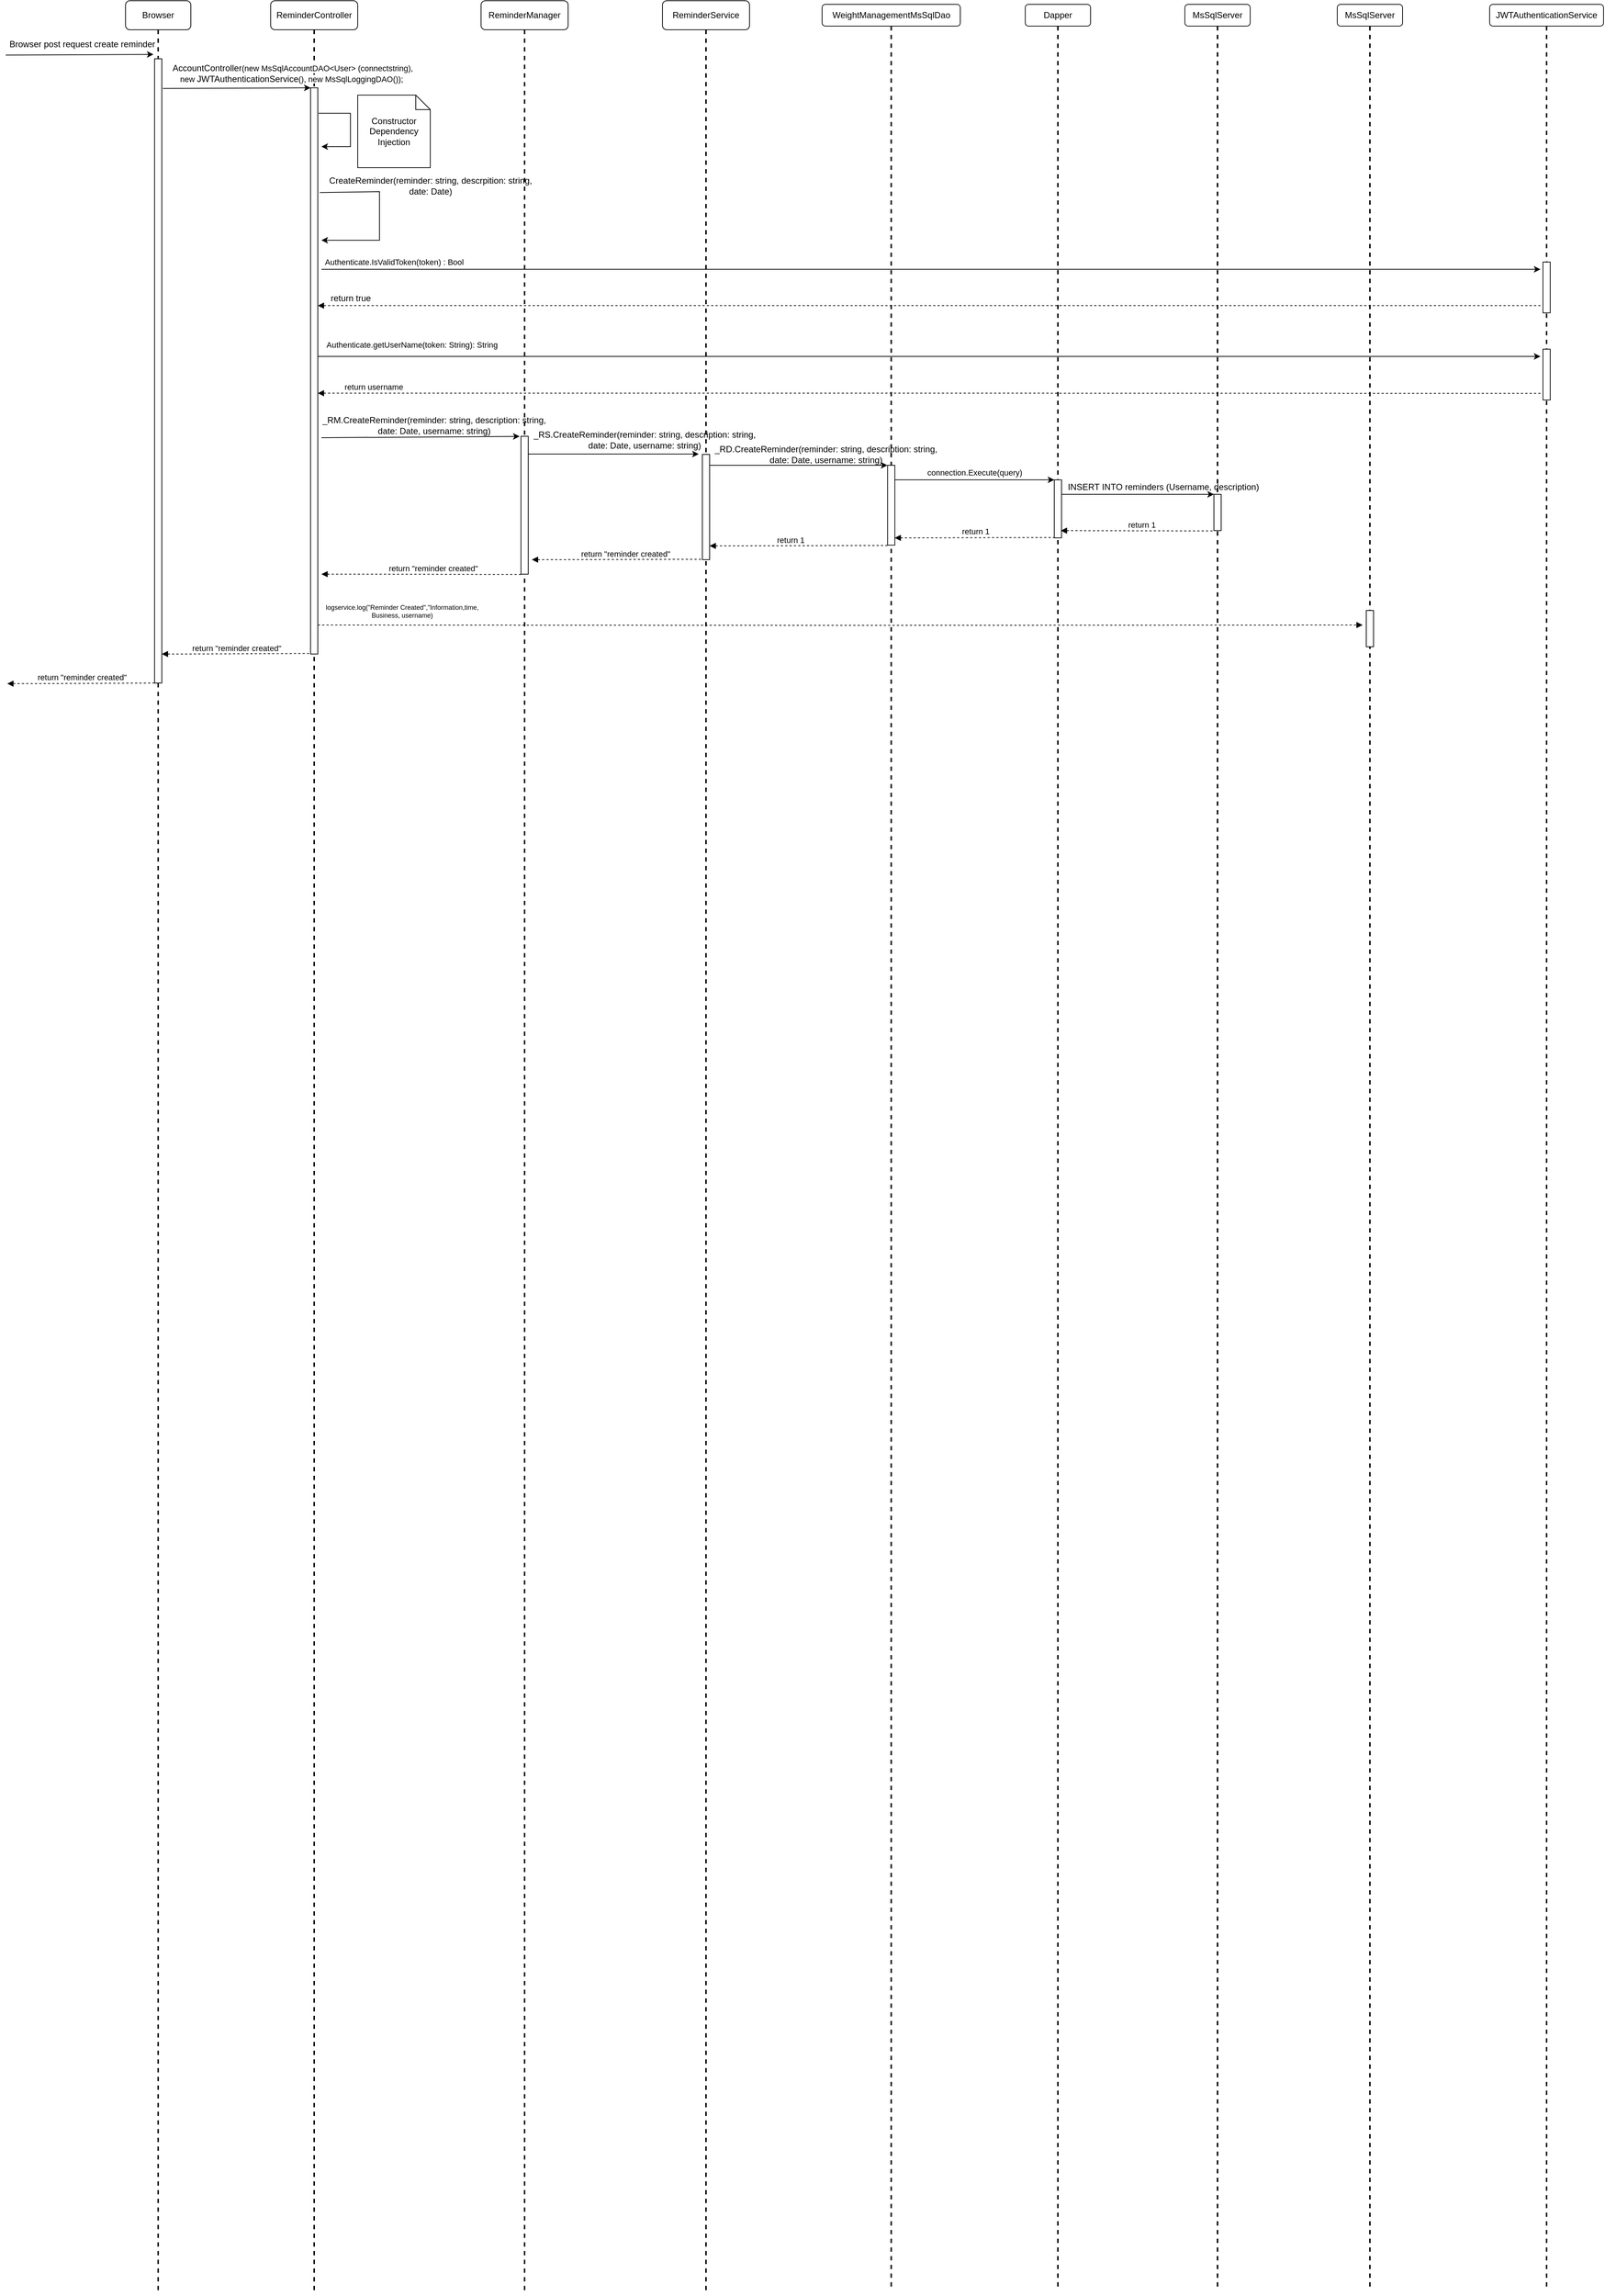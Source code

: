 <?xml version="1.0" encoding="UTF-8"?>
<mxfile version="17.1.0" type="google"><diagram id="RDwwvTGCF3wUJh4VpjZ5" name="Page-1"><mxGraphModel dx="2447" dy="891" grid="1" gridSize="10" guides="1" tooltips="1" connect="1" arrows="1" fold="1" page="1" pageScale="1" pageWidth="850" pageHeight="1100" math="0" shadow="0"><root><mxCell id="0"/><mxCell id="1" parent="0"/><mxCell id="jT9DzeOsweoscZ4oZAF4-42" value="" style="line;strokeWidth=2;direction=south;html=1;dashed=1;" parent="1" vertex="1"><mxGeometry x="900" y="145" width="10" height="3120" as="geometry"/></mxCell><mxCell id="yj6ZxE1zSrJkq0kj9B9Q-1" value="Browser" style="rounded=1;whiteSpace=wrap;html=1;" parent="1" vertex="1"><mxGeometry x="-600" y="110" width="90" height="40" as="geometry"/></mxCell><mxCell id="yj6ZxE1zSrJkq0kj9B9Q-9" value="" style="endArrow=classic;html=1;rounded=0;entryX=0;entryY=1;entryDx=0;entryDy=0;exitX=0.022;exitY=1.245;exitDx=0;exitDy=0;exitPerimeter=0;" parent="1" source="yj6ZxE1zSrJkq0kj9B9Q-12" edge="1"><mxGeometry width="50" height="50" relative="1" as="geometry"><mxPoint x="-680" y="184" as="sourcePoint"/><mxPoint x="-561.485" y="183.985" as="targetPoint"/></mxGeometry></mxCell><mxCell id="yj6ZxE1zSrJkq0kj9B9Q-12" value="Browser post request create reminder" style="text;html=1;align=center;verticalAlign=middle;resizable=0;points=[];autosize=1;strokeColor=none;fillColor=none;" parent="1" vertex="1"><mxGeometry x="-770" y="160" width="220" height="20" as="geometry"/></mxCell><mxCell id="yj6ZxE1zSrJkq0kj9B9Q-13" value="ReminderController" style="rounded=1;whiteSpace=wrap;html=1;" parent="1" vertex="1"><mxGeometry x="-400" y="110" width="120" height="40" as="geometry"/></mxCell><mxCell id="yj6ZxE1zSrJkq0kj9B9Q-14" value="" style="line;strokeWidth=2;direction=south;html=1;dashed=1;" parent="1" vertex="1"><mxGeometry x="-345" y="150" width="10" height="3120" as="geometry"/></mxCell><mxCell id="yj6ZxE1zSrJkq0kj9B9Q-15" value="" style="line;strokeWidth=2;direction=south;html=1;dashed=1;" parent="1" vertex="1"><mxGeometry x="-560" y="150" width="10" height="3120" as="geometry"/></mxCell><mxCell id="yj6ZxE1zSrJkq0kj9B9Q-16" value="" style="html=1;points=[];perimeter=orthogonalPerimeter;" parent="1" vertex="1"><mxGeometry x="-560" y="190" width="10" height="860" as="geometry"/></mxCell><mxCell id="yj6ZxE1zSrJkq0kj9B9Q-17" value="" style="html=1;points=[];perimeter=orthogonalPerimeter;" parent="1" vertex="1"><mxGeometry x="-345" y="230" width="10" height="780" as="geometry"/></mxCell><mxCell id="yj6ZxE1zSrJkq0kj9B9Q-18" value="" style="endArrow=classic;html=1;rounded=0;entryX=0;entryY=1;entryDx=0;entryDy=0;exitX=0.022;exitY=1.245;exitDx=0;exitDy=0;exitPerimeter=0;" parent="1" edge="1"><mxGeometry width="50" height="50" relative="1" as="geometry"><mxPoint x="-548.67" y="230.91" as="sourcePoint"/><mxPoint x="-344.995" y="229.995" as="targetPoint"/></mxGeometry></mxCell><mxCell id="yj6ZxE1zSrJkq0kj9B9Q-19" value="AccountController&lt;span style=&quot;background-color: rgb(255 , 255 , 255) ; font-size: 11px ; text-align: left&quot;&gt;(new MsSqlAccountDAO&amp;lt;User&amp;gt;&amp;nbsp;&lt;/span&gt;&lt;span style=&quot;background-color: rgb(255 , 255 , 255) ; font-size: 11px ; text-align: left&quot;&gt;(connectstring), &lt;br&gt;new&amp;nbsp;&lt;/span&gt;JWTAuthenticationService&lt;span style=&quot;background-color: rgb(255 , 255 , 255) ; font-size: 11px ; text-align: left&quot;&gt;(),&amp;nbsp;new MsSqlLoggingDAO());&amp;nbsp;&lt;/span&gt;&lt;span style=&quot;background-color: rgb(255 , 255 , 255) ; font-size: 11px ; text-align: left&quot;&gt;&lt;br&gt;&lt;/span&gt;" style="text;html=1;align=center;verticalAlign=middle;resizable=0;points=[];autosize=1;strokeColor=none;fillColor=none;" parent="1" vertex="1"><mxGeometry x="-545" y="195" width="350" height="30" as="geometry"/></mxCell><mxCell id="jT9DzeOsweoscZ4oZAF4-1" value="" style="endArrow=classic;html=1;rounded=0;" parent="1" edge="1"><mxGeometry width="50" height="50" relative="1" as="geometry"><mxPoint x="-334" y="265" as="sourcePoint"/><mxPoint x="-330" y="311" as="targetPoint"/><Array as="points"><mxPoint x="-290" y="265"/><mxPoint x="-290" y="311"/></Array></mxGeometry></mxCell><mxCell id="jT9DzeOsweoscZ4oZAF4-2" value="Constructor Dependency Injection" style="shape=note;size=20;whiteSpace=wrap;html=1;" parent="1" vertex="1"><mxGeometry x="-280" y="240" width="100" height="100" as="geometry"/></mxCell><mxCell id="jT9DzeOsweoscZ4oZAF4-3" value="" style="endArrow=classic;html=1;rounded=0;exitX=1.283;exitY=0.185;exitDx=0;exitDy=0;exitPerimeter=0;" parent="1" source="yj6ZxE1zSrJkq0kj9B9Q-17" edge="1"><mxGeometry width="50" height="50" relative="1" as="geometry"><mxPoint x="-335" y="410" as="sourcePoint"/><mxPoint x="-330" y="440" as="targetPoint"/><Array as="points"><mxPoint x="-250" y="373"/><mxPoint x="-250" y="440"/></Array></mxGeometry></mxCell><mxCell id="jT9DzeOsweoscZ4oZAF4-4" value="CreateReminder(reminder: string, descrpition: string,&lt;br&gt;date: Date)" style="text;html=1;align=center;verticalAlign=middle;resizable=0;points=[];autosize=1;strokeColor=none;fillColor=none;" parent="1" vertex="1"><mxGeometry x="-325" y="350" width="290" height="30" as="geometry"/></mxCell><mxCell id="jT9DzeOsweoscZ4oZAF4-5" value="&lt;span style=&quot;text-align: left&quot;&gt;JWTAuthenticationService&lt;/span&gt;" style="rounded=1;whiteSpace=wrap;html=1;" parent="1" vertex="1"><mxGeometry x="1280" y="115" width="157" height="30" as="geometry"/></mxCell><mxCell id="jT9DzeOsweoscZ4oZAF4-7" value="" style="line;strokeWidth=2;direction=south;html=1;dashed=1;" parent="1" vertex="1"><mxGeometry x="1353.5" y="145" width="10" height="3120" as="geometry"/></mxCell><mxCell id="jT9DzeOsweoscZ4oZAF4-8" value="" style="html=1;points=[];perimeter=orthogonalPerimeter;" parent="1" vertex="1"><mxGeometry x="1353.5" y="470" width="10" height="70" as="geometry"/></mxCell><mxCell id="jT9DzeOsweoscZ4oZAF4-9" value="" style="endArrow=classic;html=1;rounded=0;" parent="1" edge="1"><mxGeometry width="50" height="50" relative="1" as="geometry"><mxPoint x="-330" y="480" as="sourcePoint"/><mxPoint x="1350" y="480" as="targetPoint"/></mxGeometry></mxCell><mxCell id="jT9DzeOsweoscZ4oZAF4-11" value="" style="endArrow=none;endFill=0;html=1;edgeStyle=orthogonalEdgeStyle;align=left;verticalAlign=top;rounded=0;startArrow=block;startFill=1;dashed=1;" parent="1" edge="1"><mxGeometry x="-1" relative="1" as="geometry"><mxPoint x="-335" y="530.04" as="sourcePoint"/><mxPoint x="1350" y="530" as="targetPoint"/><Array as="points"><mxPoint x="-196" y="530.04"/></Array></mxGeometry></mxCell><mxCell id="jT9DzeOsweoscZ4oZAF4-12" value="Authenticate.IsValidToken(token) : Bool" style="edgeLabel;resizable=0;html=1;align=center;verticalAlign=middle;" parent="1" connectable="0" vertex="1"><mxGeometry x="-230.0" y="470.0" as="geometry"/></mxCell><mxCell id="jT9DzeOsweoscZ4oZAF4-13" value="return true" style="text;html=1;align=center;verticalAlign=middle;resizable=0;points=[];autosize=1;strokeColor=none;fillColor=none;" parent="1" vertex="1"><mxGeometry x="-325" y="510" width="70" height="20" as="geometry"/></mxCell><mxCell id="jT9DzeOsweoscZ4oZAF4-15" value="" style="endArrow=none;endFill=0;html=1;edgeStyle=orthogonalEdgeStyle;align=left;verticalAlign=top;rounded=0;startArrow=block;startFill=1;dashed=1;entryX=-0.041;entryY=0.87;entryDx=0;entryDy=0;entryPerimeter=0;" parent="1" target="jT9DzeOsweoscZ4oZAF4-17" edge="1"><mxGeometry x="-1" relative="1" as="geometry"><mxPoint x="-335" y="650.64" as="sourcePoint"/><mxPoint x="968.62" y="650.0" as="targetPoint"/><Array as="points"><mxPoint x="394" y="651"/><mxPoint x="1123" y="650"/></Array></mxGeometry></mxCell><mxCell id="jT9DzeOsweoscZ4oZAF4-16" value="return username" style="edgeLabel;resizable=0;html=1;align=left;verticalAlign=bottom;" parent="jT9DzeOsweoscZ4oZAF4-15" connectable="0" vertex="1"><mxGeometry x="-1" relative="1" as="geometry"><mxPoint x="35" as="offset"/></mxGeometry></mxCell><mxCell id="jT9DzeOsweoscZ4oZAF4-17" value="" style="html=1;points=[];perimeter=orthogonalPerimeter;" parent="1" vertex="1"><mxGeometry x="1353.5" y="590" width="10" height="70" as="geometry"/></mxCell><mxCell id="jT9DzeOsweoscZ4oZAF4-18" value="" style="endArrow=classic;html=1;rounded=0;" parent="1" edge="1"><mxGeometry width="50" height="50" relative="1" as="geometry"><mxPoint x="-335" y="600" as="sourcePoint"/><mxPoint x="1350" y="600" as="targetPoint"/></mxGeometry></mxCell><mxCell id="jT9DzeOsweoscZ4oZAF4-19" value="&lt;span style=&quot;color: rgb(0, 0, 0); font-family: helvetica; font-size: 11px; font-style: normal; font-weight: 400; letter-spacing: normal; text-align: left; text-indent: 0px; text-transform: none; word-spacing: 0px; background-color: rgb(255, 255, 255); display: inline; float: none;&quot;&gt;Authenticate.getUserName(token: String): String&lt;/span&gt;" style="text;whiteSpace=wrap;html=1;" parent="1" vertex="1"><mxGeometry x="-325" y="570" width="260" height="30" as="geometry"/></mxCell><mxCell id="jT9DzeOsweoscZ4oZAF4-20" value="ReminderManager" style="rounded=1;whiteSpace=wrap;html=1;" parent="1" vertex="1"><mxGeometry x="-110" y="110" width="120" height="40" as="geometry"/></mxCell><mxCell id="jT9DzeOsweoscZ4oZAF4-21" value="" style="line;strokeWidth=2;direction=south;html=1;dashed=1;" parent="1" vertex="1"><mxGeometry x="-55" y="150" width="10" height="3120" as="geometry"/></mxCell><mxCell id="jT9DzeOsweoscZ4oZAF4-22" value="" style="html=1;points=[];perimeter=orthogonalPerimeter;" parent="1" vertex="1"><mxGeometry x="-55" y="710" width="10" height="190" as="geometry"/></mxCell><mxCell id="jT9DzeOsweoscZ4oZAF4-23" value="" style="endArrow=classic;html=1;rounded=0;entryX=-0.191;entryY=0.001;entryDx=0;entryDy=0;entryPerimeter=0;" parent="1" target="jT9DzeOsweoscZ4oZAF4-22" edge="1"><mxGeometry width="50" height="50" relative="1" as="geometry"><mxPoint x="-330" y="712" as="sourcePoint"/><mxPoint x="-240" y="700" as="targetPoint"/></mxGeometry></mxCell><mxCell id="jT9DzeOsweoscZ4oZAF4-24" value="_RM.CreateReminder(reminder: string, description: string,&lt;br&gt;date: Date, username: string)" style="text;html=1;align=center;verticalAlign=middle;resizable=0;points=[];autosize=1;strokeColor=none;fillColor=none;" parent="1" vertex="1"><mxGeometry x="-335" y="680" width="320" height="30" as="geometry"/></mxCell><mxCell id="jT9DzeOsweoscZ4oZAF4-25" value="ReminderService" style="rounded=1;whiteSpace=wrap;html=1;" parent="1" vertex="1"><mxGeometry x="140" y="110" width="120" height="40" as="geometry"/></mxCell><mxCell id="jT9DzeOsweoscZ4oZAF4-26" value="" style="line;strokeWidth=2;direction=south;html=1;dashed=1;" parent="1" vertex="1"><mxGeometry x="195" y="150" width="10" height="3120" as="geometry"/></mxCell><mxCell id="jT9DzeOsweoscZ4oZAF4-27" value="" style="html=1;points=[];perimeter=orthogonalPerimeter;" parent="1" vertex="1"><mxGeometry x="195" y="735" width="10" height="145" as="geometry"/></mxCell><mxCell id="jT9DzeOsweoscZ4oZAF4-28" value="" style="endArrow=classic;html=1;rounded=0;" parent="1" edge="1"><mxGeometry width="50" height="50" relative="1" as="geometry"><mxPoint x="-45" y="734.5" as="sourcePoint"/><mxPoint x="190" y="734.5" as="targetPoint"/></mxGeometry></mxCell><mxCell id="jT9DzeOsweoscZ4oZAF4-29" value="_RS.CreateReminder(reminder: string, description: string,&lt;br&gt;date: Date, username: string)" style="text;html=1;align=center;verticalAlign=middle;resizable=0;points=[];autosize=1;strokeColor=none;fillColor=none;" parent="1" vertex="1"><mxGeometry x="-45" y="700" width="320" height="30" as="geometry"/></mxCell><mxCell id="jT9DzeOsweoscZ4oZAF4-30" value="WeightManagementMsSqlDao" style="rounded=1;whiteSpace=wrap;html=1;" parent="1" vertex="1"><mxGeometry x="360" y="115" width="190.5" height="30" as="geometry"/></mxCell><mxCell id="jT9DzeOsweoscZ4oZAF4-31" value="" style="line;strokeWidth=2;direction=south;html=1;dashed=1;" parent="1" vertex="1"><mxGeometry x="450.25" y="145" width="10" height="3120" as="geometry"/></mxCell><mxCell id="jT9DzeOsweoscZ4oZAF4-32" value="" style="html=1;points=[];perimeter=orthogonalPerimeter;" parent="1" vertex="1"><mxGeometry x="450.25" y="750" width="10" height="110" as="geometry"/></mxCell><mxCell id="jT9DzeOsweoscZ4oZAF4-33" value="" style="endArrow=classic;html=1;rounded=0;" parent="1" edge="1"><mxGeometry width="50" height="50" relative="1" as="geometry"><mxPoint x="205" y="750" as="sourcePoint"/><mxPoint x="450" y="750" as="targetPoint"/></mxGeometry></mxCell><mxCell id="jT9DzeOsweoscZ4oZAF4-34" value="_RD.CreateReminder(reminder: string, description: string,&lt;br&gt;date: Date, username: string)" style="text;html=1;align=center;verticalAlign=middle;resizable=0;points=[];autosize=1;strokeColor=none;fillColor=none;" parent="1" vertex="1"><mxGeometry x="205" y="720" width="320" height="30" as="geometry"/></mxCell><mxCell id="jT9DzeOsweoscZ4oZAF4-35" value="Dapper" style="rounded=1;whiteSpace=wrap;html=1;" parent="1" vertex="1"><mxGeometry x="640" y="115" width="90" height="30" as="geometry"/></mxCell><mxCell id="jT9DzeOsweoscZ4oZAF4-36" value="" style="line;strokeWidth=2;direction=south;html=1;dashed=1;" parent="1" vertex="1"><mxGeometry x="680" y="145" width="10" height="3120" as="geometry"/></mxCell><mxCell id="jT9DzeOsweoscZ4oZAF4-37" value="" style="html=1;points=[];perimeter=orthogonalPerimeter;" parent="1" vertex="1"><mxGeometry x="680" y="770" width="10" height="80" as="geometry"/></mxCell><mxCell id="jT9DzeOsweoscZ4oZAF4-39" value="" style="endArrow=classic;html=1;rounded=0;" parent="1" edge="1"><mxGeometry width="50" height="50" relative="1" as="geometry"><mxPoint x="460" y="770" as="sourcePoint"/><mxPoint x="680" y="770" as="targetPoint"/></mxGeometry></mxCell><mxCell id="jT9DzeOsweoscZ4oZAF4-40" value="connection.Execute(query)" style="edgeLabel;html=1;align=center;verticalAlign=middle;resizable=0;points=[];" parent="1" vertex="1" connectable="0"><mxGeometry x="570.001" y="760.005" as="geometry"/></mxCell><mxCell id="jT9DzeOsweoscZ4oZAF4-41" value="MsSqlServer" style="rounded=1;whiteSpace=wrap;html=1;" parent="1" vertex="1"><mxGeometry x="860" y="115" width="90" height="30" as="geometry"/></mxCell><mxCell id="jT9DzeOsweoscZ4oZAF4-43" value="" style="html=1;points=[];perimeter=orthogonalPerimeter;" parent="1" vertex="1"><mxGeometry x="900" y="790" width="10" height="50" as="geometry"/></mxCell><mxCell id="jT9DzeOsweoscZ4oZAF4-44" value="" style="endArrow=classic;html=1;rounded=0;" parent="1" edge="1"><mxGeometry width="50" height="50" relative="1" as="geometry"><mxPoint x="690" y="790" as="sourcePoint"/><mxPoint x="900" y="790" as="targetPoint"/></mxGeometry></mxCell><mxCell id="jT9DzeOsweoscZ4oZAF4-45" value="INSERT INTO reminders (Username, description)" style="text;html=1;align=center;verticalAlign=middle;resizable=0;points=[];autosize=1;strokeColor=none;fillColor=none;" parent="1" vertex="1"><mxGeometry x="690" y="770" width="280" height="20" as="geometry"/></mxCell><mxCell id="jT9DzeOsweoscZ4oZAF4-48" value="" style="endArrow=none;endFill=0;html=1;edgeStyle=orthogonalEdgeStyle;align=left;verticalAlign=top;rounded=0;startArrow=block;startFill=1;dashed=1;" parent="1" edge="1"><mxGeometry x="-1" relative="1" as="geometry"><mxPoint x="689" y="840" as="sourcePoint"/><mxPoint x="900.0" y="840.44" as="targetPoint"/><Array as="points"><mxPoint x="689" y="840.23"/></Array></mxGeometry></mxCell><mxCell id="jT9DzeOsweoscZ4oZAF4-49" value="return 1" style="edgeLabel;resizable=0;html=1;align=left;verticalAlign=bottom;" parent="jT9DzeOsweoscZ4oZAF4-48" connectable="0" vertex="1"><mxGeometry x="-1" relative="1" as="geometry"><mxPoint x="91" as="offset"/></mxGeometry></mxCell><mxCell id="jT9DzeOsweoscZ4oZAF4-50" value="" style="endArrow=none;endFill=0;html=1;edgeStyle=orthogonalEdgeStyle;align=left;verticalAlign=top;rounded=0;startArrow=block;startFill=1;dashed=1;exitX=0.975;exitY=0.909;exitDx=0;exitDy=0;exitPerimeter=0;" parent="1" source="jT9DzeOsweoscZ4oZAF4-32" edge="1"><mxGeometry x="-1" relative="1" as="geometry"><mxPoint x="469" y="849" as="sourcePoint"/><mxPoint x="680.0" y="849.44" as="targetPoint"/><Array as="points"><mxPoint x="469" y="850"/></Array></mxGeometry></mxCell><mxCell id="jT9DzeOsweoscZ4oZAF4-51" value="return 1" style="edgeLabel;resizable=0;html=1;align=left;verticalAlign=bottom;" parent="jT9DzeOsweoscZ4oZAF4-50" connectable="0" vertex="1"><mxGeometry x="-1" relative="1" as="geometry"><mxPoint x="91" as="offset"/></mxGeometry></mxCell><mxCell id="jT9DzeOsweoscZ4oZAF4-52" value="" style="endArrow=none;endFill=0;html=1;edgeStyle=orthogonalEdgeStyle;align=left;verticalAlign=top;rounded=0;startArrow=block;startFill=1;dashed=1;exitX=1;exitY=0.869;exitDx=0;exitDy=0;exitPerimeter=0;" parent="1" source="jT9DzeOsweoscZ4oZAF4-27" edge="1"><mxGeometry x="-1" relative="1" as="geometry"><mxPoint x="209.25" y="860" as="sourcePoint"/><mxPoint x="450.25" y="860.44" as="targetPoint"/><Array as="points"><mxPoint x="239" y="861"/></Array></mxGeometry></mxCell><mxCell id="jT9DzeOsweoscZ4oZAF4-53" value="return 1" style="edgeLabel;resizable=0;html=1;align=left;verticalAlign=bottom;" parent="jT9DzeOsweoscZ4oZAF4-52" connectable="0" vertex="1"><mxGeometry x="-1" relative="1" as="geometry"><mxPoint x="91" as="offset"/></mxGeometry></mxCell><mxCell id="jT9DzeOsweoscZ4oZAF4-54" value="" style="endArrow=none;endFill=0;html=1;edgeStyle=orthogonalEdgeStyle;align=left;verticalAlign=top;rounded=0;startArrow=block;startFill=1;dashed=1;" parent="1" edge="1"><mxGeometry x="-1" relative="1" as="geometry"><mxPoint x="-40" y="880" as="sourcePoint"/><mxPoint x="195.0" y="879.44" as="targetPoint"/><Array as="points"><mxPoint x="-16" y="880"/></Array></mxGeometry></mxCell><mxCell id="jT9DzeOsweoscZ4oZAF4-55" value="return &quot;reminder created&quot;" style="edgeLabel;resizable=0;html=1;align=left;verticalAlign=bottom;" parent="jT9DzeOsweoscZ4oZAF4-54" connectable="0" vertex="1"><mxGeometry x="-1" relative="1" as="geometry"><mxPoint x="66" as="offset"/></mxGeometry></mxCell><mxCell id="jT9DzeOsweoscZ4oZAF4-58" value="" style="endArrow=none;endFill=0;html=1;edgeStyle=orthogonalEdgeStyle;align=left;verticalAlign=top;rounded=0;startArrow=block;startFill=1;dashed=1;" parent="1" edge="1"><mxGeometry x="-1" relative="1" as="geometry"><mxPoint x="-330" y="900" as="sourcePoint"/><mxPoint x="-55.0" y="900.44" as="targetPoint"/><Array as="points"><mxPoint x="-266" y="900.23"/></Array></mxGeometry></mxCell><mxCell id="jT9DzeOsweoscZ4oZAF4-59" value="return &quot;reminder created&quot;" style="edgeLabel;resizable=0;html=1;align=left;verticalAlign=bottom;" parent="jT9DzeOsweoscZ4oZAF4-58" connectable="0" vertex="1"><mxGeometry x="-1" relative="1" as="geometry"><mxPoint x="91" as="offset"/></mxGeometry></mxCell><mxCell id="jT9DzeOsweoscZ4oZAF4-62" value="" style="endArrow=block;endFill=1;html=1;edgeStyle=orthogonalEdgeStyle;align=left;verticalAlign=top;rounded=0;startArrow=none;startFill=0;dashed=1;entryX=-0.5;entryY=0.4;entryDx=0;entryDy=0;entryPerimeter=0;" parent="1" target="jT9DzeOsweoscZ4oZAF4-70" edge="1"><mxGeometry x="-1" relative="1" as="geometry"><mxPoint x="-335" y="970.0" as="sourcePoint"/><mxPoint x="1100" y="970" as="targetPoint"/><Array as="points"/></mxGeometry></mxCell><mxCell id="jT9DzeOsweoscZ4oZAF4-63" value="&lt;div style=&quot;font-size: 9px ; text-align: center&quot;&gt;logservice.log(&quot;Reminder Created&quot;,&quot;Information,time,&lt;/div&gt;&lt;div style=&quot;font-size: 9px ; text-align: center&quot;&gt;Business, username)&lt;/div&gt;" style="edgeLabel;resizable=0;html=1;align=left;verticalAlign=bottom;" parent="jT9DzeOsweoscZ4oZAF4-62" connectable="0" vertex="1"><mxGeometry x="-1" relative="1" as="geometry"><mxPoint x="9" y="-6" as="offset"/></mxGeometry></mxCell><mxCell id="jT9DzeOsweoscZ4oZAF4-66" value="" style="endArrow=none;endFill=0;html=1;edgeStyle=orthogonalEdgeStyle;align=left;verticalAlign=top;rounded=0;startArrow=block;startFill=1;dashed=1;entryX=-0.2;entryY=0.999;entryDx=0;entryDy=0;entryPerimeter=0;" parent="1" target="yj6ZxE1zSrJkq0kj9B9Q-17" edge="1"><mxGeometry x="-1" relative="1" as="geometry"><mxPoint x="-550" y="1010" as="sourcePoint"/><mxPoint x="-350" y="1010" as="targetPoint"/><Array as="points"><mxPoint x="-526" y="1010"/></Array></mxGeometry></mxCell><mxCell id="jT9DzeOsweoscZ4oZAF4-67" value="return &quot;reminder created&quot;" style="edgeLabel;resizable=0;html=1;align=left;verticalAlign=bottom;" parent="jT9DzeOsweoscZ4oZAF4-66" connectable="0" vertex="1"><mxGeometry x="-1" relative="1" as="geometry"><mxPoint x="40" as="offset"/></mxGeometry></mxCell><mxCell id="jT9DzeOsweoscZ4oZAF4-68" value="MsSqlServer" style="rounded=1;whiteSpace=wrap;html=1;" parent="1" vertex="1"><mxGeometry x="1070" y="115" width="90" height="30" as="geometry"/></mxCell><mxCell id="jT9DzeOsweoscZ4oZAF4-69" value="" style="line;strokeWidth=2;direction=south;html=1;dashed=1;" parent="1" vertex="1"><mxGeometry x="1110" y="145" width="10" height="3120" as="geometry"/></mxCell><mxCell id="jT9DzeOsweoscZ4oZAF4-70" value="" style="html=1;points=[];perimeter=orthogonalPerimeter;" parent="1" vertex="1"><mxGeometry x="1110" y="950" width="10" height="50" as="geometry"/></mxCell><mxCell id="jT9DzeOsweoscZ4oZAF4-71" value="" style="endArrow=none;endFill=0;html=1;edgeStyle=orthogonalEdgeStyle;align=left;verticalAlign=top;rounded=0;startArrow=block;startFill=1;dashed=1;entryX=-0.2;entryY=0.999;entryDx=0;entryDy=0;entryPerimeter=0;" parent="1" edge="1"><mxGeometry x="-1" relative="1" as="geometry"><mxPoint x="-763" y="1050.78" as="sourcePoint"/><mxPoint x="-560" y="1050" as="targetPoint"/><Array as="points"><mxPoint x="-739" y="1050.78"/></Array></mxGeometry></mxCell><mxCell id="jT9DzeOsweoscZ4oZAF4-72" value="return &quot;reminder created&quot;" style="edgeLabel;resizable=0;html=1;align=left;verticalAlign=bottom;" parent="jT9DzeOsweoscZ4oZAF4-71" connectable="0" vertex="1"><mxGeometry x="-1" relative="1" as="geometry"><mxPoint x="40" as="offset"/></mxGeometry></mxCell></root></mxGraphModel></diagram></mxfile>